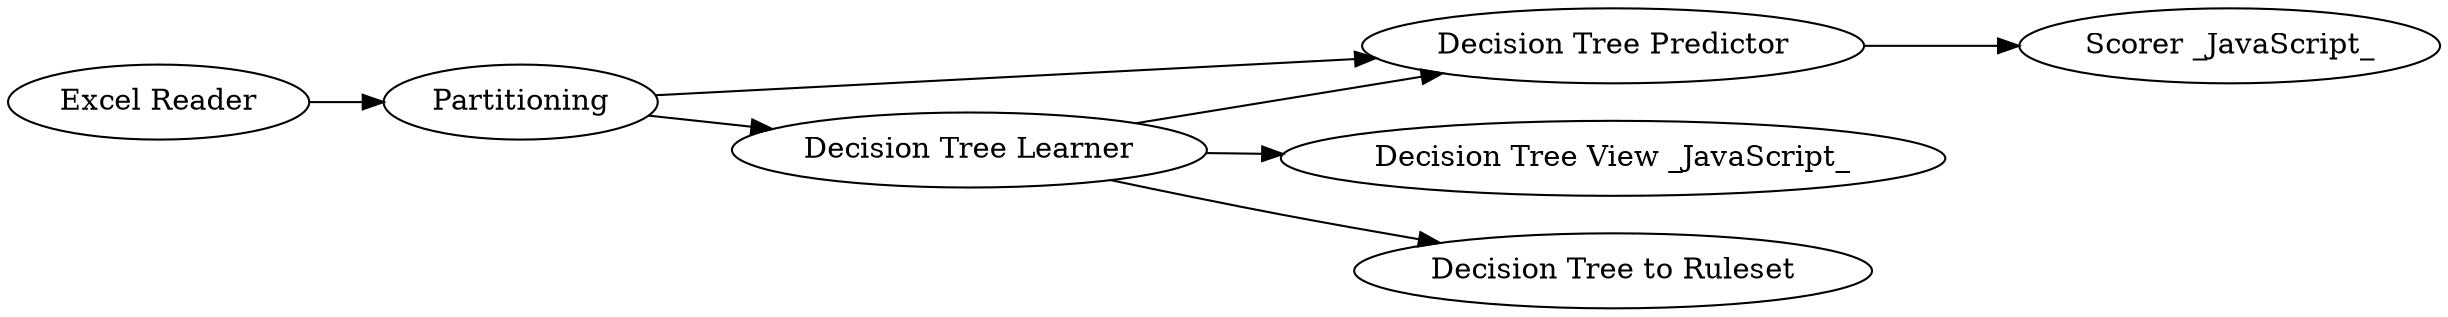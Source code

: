 digraph {
	4 -> 7
	3 -> 4
	3 -> 5
	1 -> 2
	2 -> 3
	2 -> 4
	3 -> 6
	5 [label="Decision Tree View _JavaScript_"]
	1 [label="Excel Reader"]
	7 [label="Scorer _JavaScript_"]
	4 [label="Decision Tree Predictor"]
	6 [label="Decision Tree to Ruleset"]
	3 [label="Decision Tree Learner"]
	2 [label=Partitioning]
	rankdir=LR
}

